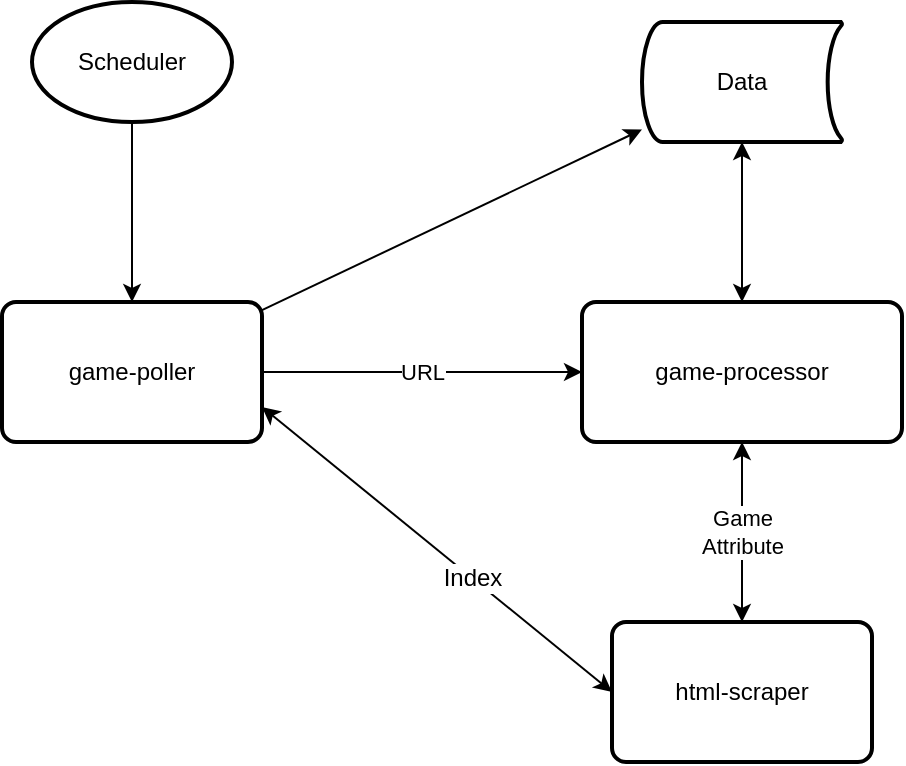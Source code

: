 <mxfile version="12.3.1" type="github" pages="1">
  <diagram id="Be-Ax_pg3TJEci35lFW-" name="Page-1">
    <mxGraphModel dx="2591" dy="1549" grid="1" gridSize="10" guides="1" tooltips="1" connect="1" arrows="1" fold="1" page="1" pageScale="1" pageWidth="1169" pageHeight="826" math="0" shadow="0">
      <root>
        <mxCell id="0"/>
        <mxCell id="1" parent="0"/>
        <mxCell id="ZcpP1VhZbiK2ygFInKhz-1" value="html-scraper" style="rounded=1;whiteSpace=wrap;html=1;absoluteArcSize=1;arcSize=14;strokeWidth=2;" vertex="1" parent="1">
          <mxGeometry x="305" y="310" width="130" height="70" as="geometry"/>
        </mxCell>
        <mxCell id="ZcpP1VhZbiK2ygFInKhz-2" value="URL" style="edgeStyle=orthogonalEdgeStyle;rounded=0;orthogonalLoop=1;jettySize=auto;html=1;entryX=0;entryY=0.5;entryDx=0;entryDy=0;" edge="1" parent="1" source="ZcpP1VhZbiK2ygFInKhz-6" target="ZcpP1VhZbiK2ygFInKhz-9">
          <mxGeometry relative="1" as="geometry">
            <mxPoint x="210" y="195" as="targetPoint"/>
          </mxGeometry>
        </mxCell>
        <mxCell id="ZcpP1VhZbiK2ygFInKhz-3" value="" style="rounded=0;orthogonalLoop=1;jettySize=auto;html=1;" edge="1" parent="1" source="ZcpP1VhZbiK2ygFInKhz-6" target="ZcpP1VhZbiK2ygFInKhz-10">
          <mxGeometry relative="1" as="geometry">
            <mxPoint x="65" y="290" as="targetPoint"/>
          </mxGeometry>
        </mxCell>
        <mxCell id="ZcpP1VhZbiK2ygFInKhz-4" style="rounded=0;orthogonalLoop=1;jettySize=auto;html=1;entryX=0;entryY=0.5;entryDx=0;entryDy=0;exitX=1;exitY=0.75;exitDx=0;exitDy=0;startArrow=classic;startFill=1;" edge="1" parent="1" source="ZcpP1VhZbiK2ygFInKhz-6" target="ZcpP1VhZbiK2ygFInKhz-1">
          <mxGeometry relative="1" as="geometry">
            <mxPoint x="80" y="250" as="targetPoint"/>
          </mxGeometry>
        </mxCell>
        <mxCell id="ZcpP1VhZbiK2ygFInKhz-5" value="Index" style="text;html=1;align=center;verticalAlign=middle;resizable=0;points=[];;labelBackgroundColor=#ffffff;" vertex="1" connectable="0" parent="ZcpP1VhZbiK2ygFInKhz-4">
          <mxGeometry x="0.193" y="-1" relative="1" as="geometry">
            <mxPoint x="1" as="offset"/>
          </mxGeometry>
        </mxCell>
        <mxCell id="ZcpP1VhZbiK2ygFInKhz-6" value="game-poller" style="rounded=1;whiteSpace=wrap;html=1;absoluteArcSize=1;arcSize=14;strokeWidth=2;" vertex="1" parent="1">
          <mxGeometry y="150" width="130" height="70" as="geometry"/>
        </mxCell>
        <mxCell id="ZcpP1VhZbiK2ygFInKhz-7" value="Game&lt;br&gt;Attribute" style="edgeStyle=none;rounded=0;orthogonalLoop=1;jettySize=auto;html=1;entryX=0.5;entryY=0;entryDx=0;entryDy=0;startArrow=classic;startFill=1;" edge="1" parent="1" source="ZcpP1VhZbiK2ygFInKhz-9" target="ZcpP1VhZbiK2ygFInKhz-1">
          <mxGeometry relative="1" as="geometry"/>
        </mxCell>
        <mxCell id="ZcpP1VhZbiK2ygFInKhz-8" style="edgeStyle=none;rounded=0;orthogonalLoop=1;jettySize=auto;html=1;entryX=0.5;entryY=1;entryDx=0;entryDy=0;entryPerimeter=0;startArrow=classic;startFill=1;" edge="1" parent="1" source="ZcpP1VhZbiK2ygFInKhz-9" target="ZcpP1VhZbiK2ygFInKhz-10">
          <mxGeometry relative="1" as="geometry"/>
        </mxCell>
        <mxCell id="ZcpP1VhZbiK2ygFInKhz-9" value="game-processor" style="rounded=1;whiteSpace=wrap;html=1;absoluteArcSize=1;arcSize=14;strokeWidth=2;" vertex="1" parent="1">
          <mxGeometry x="290" y="150" width="160" height="70" as="geometry"/>
        </mxCell>
        <mxCell id="ZcpP1VhZbiK2ygFInKhz-10" value="Data" style="strokeWidth=2;html=1;shape=mxgraph.flowchart.stored_data;whiteSpace=wrap;" vertex="1" parent="1">
          <mxGeometry x="320" y="10" width="100" height="60" as="geometry"/>
        </mxCell>
        <mxCell id="ZcpP1VhZbiK2ygFInKhz-11" value="" style="edgeStyle=orthogonalEdgeStyle;rounded=0;orthogonalLoop=1;jettySize=auto;html=1;" edge="1" parent="1" source="ZcpP1VhZbiK2ygFInKhz-12" target="ZcpP1VhZbiK2ygFInKhz-6">
          <mxGeometry relative="1" as="geometry"/>
        </mxCell>
        <mxCell id="ZcpP1VhZbiK2ygFInKhz-12" value="Scheduler" style="strokeWidth=2;html=1;shape=mxgraph.flowchart.start_1;whiteSpace=wrap;" vertex="1" parent="1">
          <mxGeometry x="15" width="100" height="60" as="geometry"/>
        </mxCell>
      </root>
    </mxGraphModel>
  </diagram>
</mxfile>
